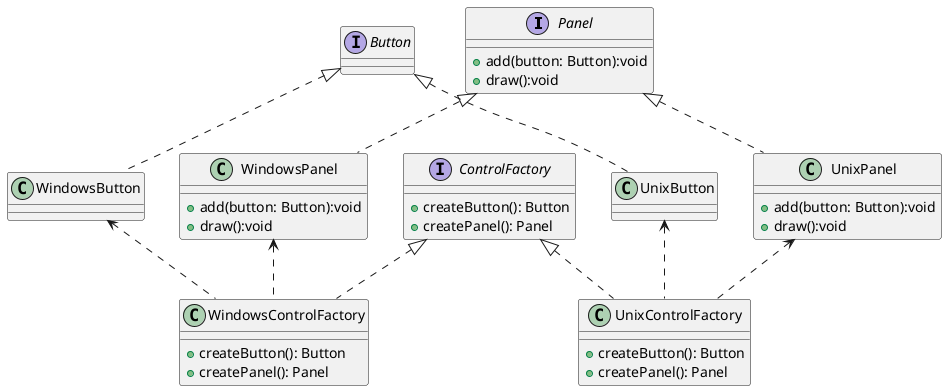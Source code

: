 @startuml
interface Panel{
    +add(button: Button):void
    +draw():void
}

interface Button{
}

class WindowsPanel{
    +add(button: Button):void
    +draw():void
}

class WindowsButton{

}

class UnixPanel{
    +add(button: Button):void
    +draw():void
}

class UnixButton{
}

interface ControlFactory{
    +createButton(): Button
    +createPanel(): Panel
}

class WindowsControlFactory{
    +createButton(): Button
    +createPanel(): Panel
}

class UnixControlFactory{
    +createButton(): Button
    +createPanel(): Panel
}


ControlFactory <|.. WindowsControlFactory
ControlFactory <|.. UnixControlFactory
WindowsPanel <.. WindowsControlFactory
WindowsButton <.. WindowsControlFactory
UnixPanel <.. UnixControlFactory
UnixButton <.. UnixControlFactory

Button <|.. WindowsButton
Button <|.. UnixButton
Panel <|.. WindowsPanel
Panel <|.. UnixPanel

@enduml